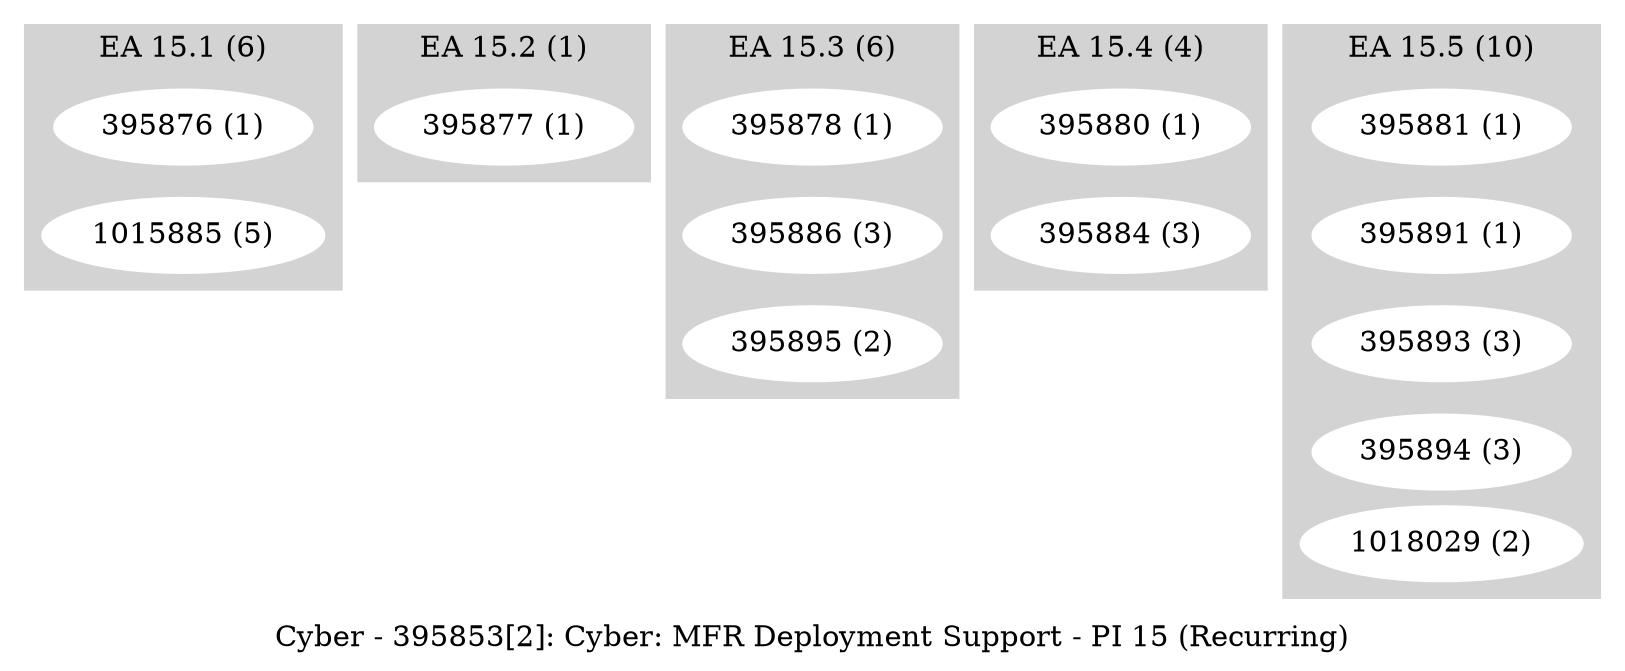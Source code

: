 digraph G {
    label = "Cyber - 395853[2]: Cyber: MFR Deployment Support - PI 15 (Recurring)";
    ranksep = .1
    subgraph cluster_1 {
        style=filled;
        color=lightgrey;
        node [style=filled,color=white];
        "395876 (1)" ->       
        "1015885 (5)"
        [style=invis];
        label = "EA 15.1 (6)";
    }
    subgraph cluster_2 {
        style=filled;
        color=lightgrey;
        node [style=filled,color=white];
        "395877 (1)"
        ;
        label = "EA 15.2 (1)";
    }
    subgraph cluster_3 {
        style=filled;
        color=lightgrey;
        node [style=filled,color=white];
        "395878 (1)" ->       
        "395886 (3)" ->       
        "395895 (2)"
        [style=invis];
        label = "EA 15.3 (6)";
    }
    subgraph cluster_4 {
        style=filled;
        color=lightgrey;
        node [style=filled,color=white];
        "395880 (1)" ->       
        "395884 (3)"
        [style=invis];
        label = "EA 15.4 (4)";
    }
    subgraph cluster_5 {
        style=filled;
        color=lightgrey;
        node [style=filled,color=white];
        "395881 (1)" ->       
        "395891 (1)" ->       
        "395893 (3)" ->       
        "395894 (3)" ->       
        "1018029 (2)"
        [style=invis];
        label = "EA 15.5 (10)";
    }
}
